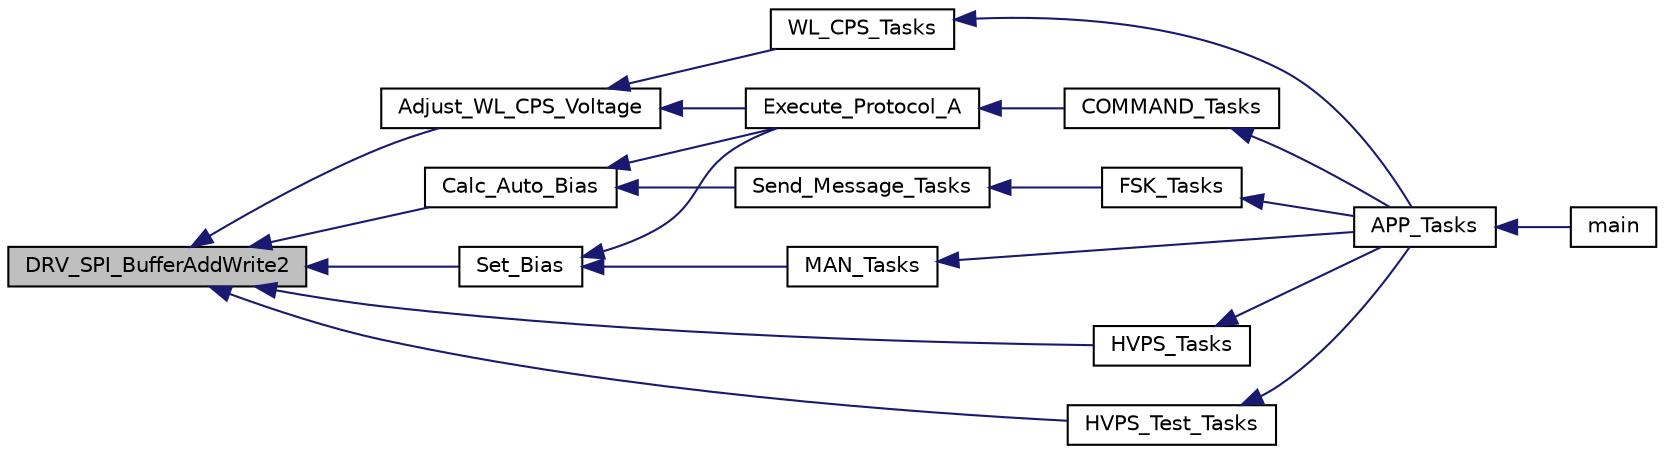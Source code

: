 digraph "DRV_SPI_BufferAddWrite2"
{
  edge [fontname="Helvetica",fontsize="10",labelfontname="Helvetica",labelfontsize="10"];
  node [fontname="Helvetica",fontsize="10",shape=record];
  rankdir="LR";
  Node147 [label="DRV_SPI_BufferAddWrite2",height=0.2,width=0.4,color="black", fillcolor="grey75", style="filled", fontcolor="black"];
  Node147 -> Node148 [dir="back",color="midnightblue",fontsize="10",style="solid",fontname="Helvetica"];
  Node148 [label="Adjust_WL_CPS_Voltage",height=0.2,width=0.4,color="black", fillcolor="white", style="filled",URL="$wl__cps_8c.html#a0ccad27b77873391f134d0611447793d"];
  Node148 -> Node149 [dir="back",color="midnightblue",fontsize="10",style="solid",fontname="Helvetica"];
  Node149 [label="Execute_Protocol_A",height=0.2,width=0.4,color="black", fillcolor="white", style="filled",URL="$commands_8c.html#a5931359f2a322bcc2dec75d32ac6e432"];
  Node149 -> Node150 [dir="back",color="midnightblue",fontsize="10",style="solid",fontname="Helvetica"];
  Node150 [label="COMMAND_Tasks",height=0.2,width=0.4,color="black", fillcolor="white", style="filled",URL="$inszt___u_s_b_8c.html#a18253442833a6f9dcc1031492524596c"];
  Node150 -> Node151 [dir="back",color="midnightblue",fontsize="10",style="solid",fontname="Helvetica"];
  Node151 [label="APP_Tasks",height=0.2,width=0.4,color="black", fillcolor="white", style="filled",URL="$inszt__wl__sps_8c.html#a859aee46b660cfee47cfd45ce08f6862"];
  Node151 -> Node152 [dir="back",color="midnightblue",fontsize="10",style="solid",fontname="Helvetica"];
  Node152 [label="main",height=0.2,width=0.4,color="black", fillcolor="white", style="filled",URL="$main_8c.html#a840291bc02cba5474a4cb46a9b9566fe"];
  Node148 -> Node153 [dir="back",color="midnightblue",fontsize="10",style="solid",fontname="Helvetica"];
  Node153 [label="WL_CPS_Tasks",height=0.2,width=0.4,color="black", fillcolor="white", style="filled",URL="$wl__cps_8c.html#aaad98aba229bad2faf7cb6cee2b5a2f5"];
  Node153 -> Node151 [dir="back",color="midnightblue",fontsize="10",style="solid",fontname="Helvetica"];
  Node147 -> Node154 [dir="back",color="midnightblue",fontsize="10",style="solid",fontname="Helvetica"];
  Node154 [label="Calc_Auto_Bias",height=0.2,width=0.4,color="black", fillcolor="white", style="filled",URL="$man_8c.html#a79c8991934c8f0d67abdbe2b4f26e592"];
  Node154 -> Node149 [dir="back",color="midnightblue",fontsize="10",style="solid",fontname="Helvetica"];
  Node154 -> Node155 [dir="back",color="midnightblue",fontsize="10",style="solid",fontname="Helvetica"];
  Node155 [label="Send_Message_Tasks",height=0.2,width=0.4,color="black", fillcolor="white", style="filled",URL="$fsk_8c.html#a45a8cc3ff099bf7fc92d3f6328fc0177"];
  Node155 -> Node156 [dir="back",color="midnightblue",fontsize="10",style="solid",fontname="Helvetica"];
  Node156 [label="FSK_Tasks",height=0.2,width=0.4,color="black", fillcolor="white", style="filled",URL="$inszt__timers_8c.html#a86e42784b2bc0d852d28898161103760"];
  Node156 -> Node151 [dir="back",color="midnightblue",fontsize="10",style="solid",fontname="Helvetica"];
  Node147 -> Node157 [dir="back",color="midnightblue",fontsize="10",style="solid",fontname="Helvetica"];
  Node157 [label="HVPS_Tasks",height=0.2,width=0.4,color="black", fillcolor="white", style="filled",URL="$inszt__timers_8c.html#aba73277a0b1daf2d17ac0b81c94a8b6a"];
  Node157 -> Node151 [dir="back",color="midnightblue",fontsize="10",style="solid",fontname="Helvetica"];
  Node147 -> Node158 [dir="back",color="midnightblue",fontsize="10",style="solid",fontname="Helvetica"];
  Node158 [label="HVPS_Test_Tasks",height=0.2,width=0.4,color="black", fillcolor="white", style="filled",URL="$hvps__test_8h.html#aac73f1185c0bf4ac7c58ed7617339f88"];
  Node158 -> Node151 [dir="back",color="midnightblue",fontsize="10",style="solid",fontname="Helvetica"];
  Node147 -> Node159 [dir="back",color="midnightblue",fontsize="10",style="solid",fontname="Helvetica"];
  Node159 [label="Set_Bias",height=0.2,width=0.4,color="black", fillcolor="white", style="filled",URL="$man_8c.html#a7355c6632ff2d461ff086c99ed3dcc15"];
  Node159 -> Node149 [dir="back",color="midnightblue",fontsize="10",style="solid",fontname="Helvetica"];
  Node159 -> Node160 [dir="back",color="midnightblue",fontsize="10",style="solid",fontname="Helvetica"];
  Node160 [label="MAN_Tasks",height=0.2,width=0.4,color="black", fillcolor="white", style="filled",URL="$man_8c.html#aee1e768706fd21921cca7b874ff4f232"];
  Node160 -> Node151 [dir="back",color="midnightblue",fontsize="10",style="solid",fontname="Helvetica"];
}

